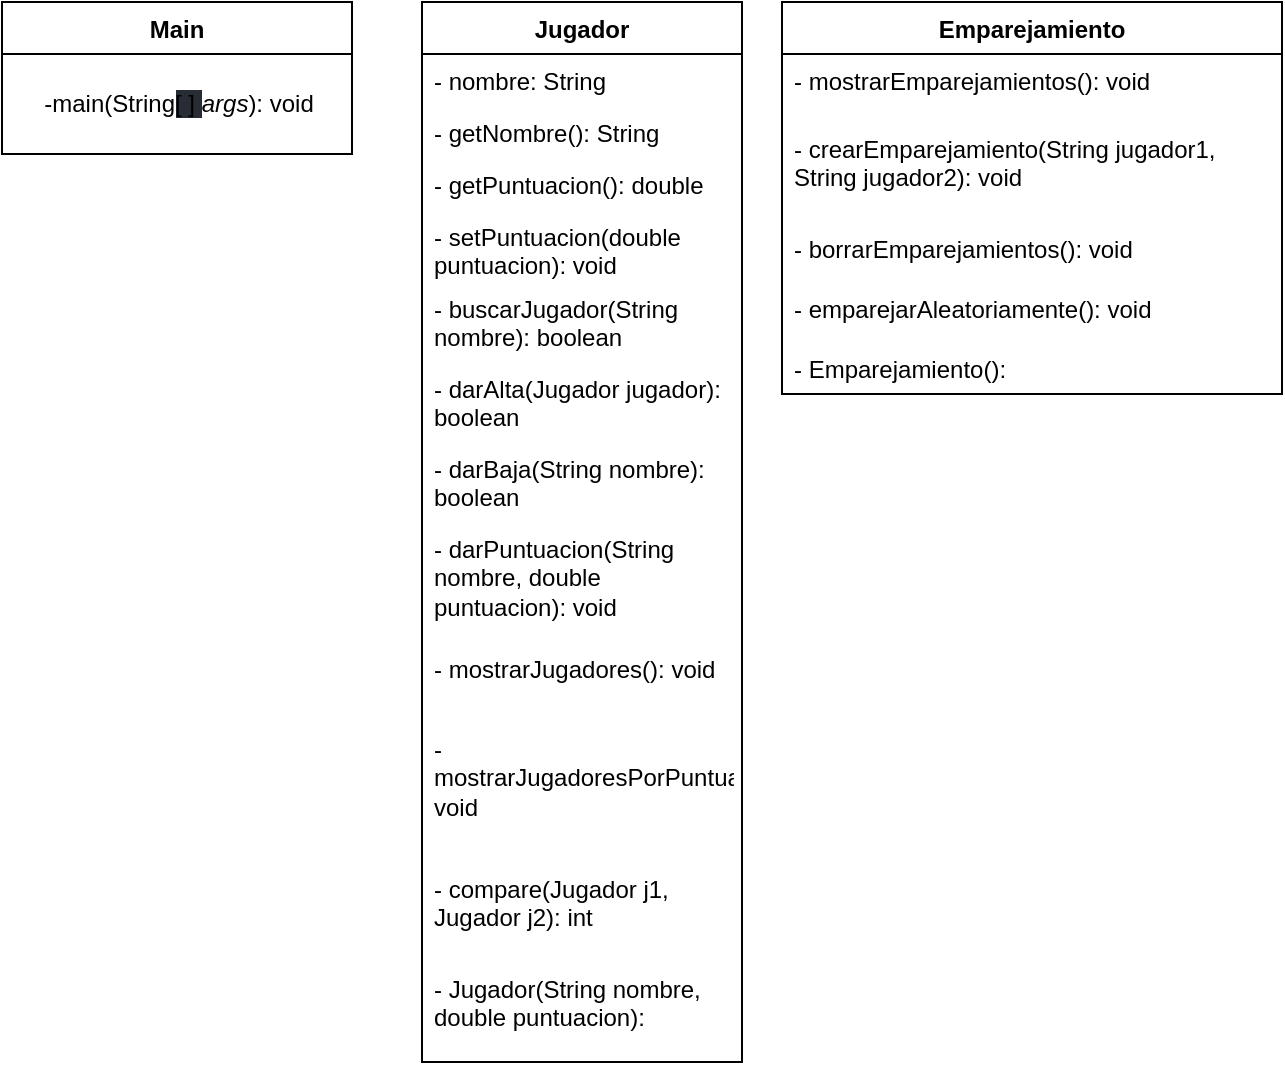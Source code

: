 <mxfile>
    <diagram name="Página-1" id="bS55A9_ovIKY-Wd1ajT8">
        <mxGraphModel dx="1386" dy="779" grid="1" gridSize="10" guides="1" tooltips="1" connect="1" arrows="1" fold="1" page="1" pageScale="1" pageWidth="827" pageHeight="1169" math="0" shadow="0">
            <root>
                <mxCell id="0"/>
                <mxCell id="1" parent="0"/>
                <mxCell id="ljHHKFZJiycTz36-ZPhy-1" value="Main" style="swimlane;fontStyle=1;align=center;verticalAlign=top;childLayout=stackLayout;horizontal=1;startSize=26;horizontalStack=0;resizeParent=1;resizeParentMax=0;resizeLast=0;collapsible=1;marginBottom=0;whiteSpace=wrap;html=1;" parent="1" vertex="1">
                    <mxGeometry x="40" y="80" width="175" height="76" as="geometry"/>
                </mxCell>
                <mxCell id="18" value="&lt;p&gt;-main(&lt;font style=&quot;font-size: 12px;&quot;&gt;String&lt;span style=&quot;background-color: rgb(40, 44, 52);&quot;&gt;[ ] &lt;/span&gt;&lt;span style=&quot;font-style: italic;&quot;&gt;args&lt;/span&gt;&lt;/font&gt;&lt;span style=&quot;background-color: initial;&quot;&gt;): void&lt;/span&gt;&lt;/p&gt;" style="text;html=1;align=center;verticalAlign=middle;resizable=0;points=[];autosize=1;strokeColor=none;fillColor=none;" vertex="1" parent="ljHHKFZJiycTz36-ZPhy-1">
                    <mxGeometry y="26" width="175" height="50" as="geometry"/>
                </mxCell>
                <mxCell id="ljHHKFZJiycTz36-ZPhy-3" value="Jugador" style="swimlane;fontStyle=1;align=center;verticalAlign=top;childLayout=stackLayout;horizontal=1;startSize=26;horizontalStack=0;resizeParent=1;resizeParentMax=0;resizeLast=0;collapsible=1;marginBottom=0;whiteSpace=wrap;html=1;" parent="1" vertex="1">
                    <mxGeometry x="250" y="80" width="160" height="530" as="geometry"/>
                </mxCell>
                <mxCell id="ljHHKFZJiycTz36-ZPhy-4" value="- nombre: String" style="text;strokeColor=none;fillColor=none;align=left;verticalAlign=top;spacingLeft=4;spacingRight=4;overflow=hidden;rotatable=0;points=[[0,0.5],[1,0.5]];portConstraint=eastwest;whiteSpace=wrap;html=1;" parent="ljHHKFZJiycTz36-ZPhy-3" vertex="1">
                    <mxGeometry y="26" width="160" height="26" as="geometry"/>
                </mxCell>
                <mxCell id="ljHHKFZJiycTz36-ZPhy-5" value="- getNombre(): String" style="text;strokeColor=none;fillColor=none;align=left;verticalAlign=top;spacingLeft=4;spacingRight=4;overflow=hidden;rotatable=0;points=[[0,0.5],[1,0.5]];portConstraint=eastwest;whiteSpace=wrap;html=1;" parent="ljHHKFZJiycTz36-ZPhy-3" vertex="1">
                    <mxGeometry y="52" width="160" height="26" as="geometry"/>
                </mxCell>
                <mxCell id="ljHHKFZJiycTz36-ZPhy-6" value="- getPuntuacion(): double" style="text;strokeColor=none;fillColor=none;align=left;verticalAlign=top;spacingLeft=4;spacingRight=4;overflow=hidden;rotatable=0;points=[[0,0.5],[1,0.5]];portConstraint=eastwest;whiteSpace=wrap;html=1;" parent="ljHHKFZJiycTz36-ZPhy-3" vertex="1">
                    <mxGeometry y="78" width="160" height="26" as="geometry"/>
                </mxCell>
                <mxCell id="ljHHKFZJiycTz36-ZPhy-7" value="- setPuntuacion(double puntuacion): void" style="text;strokeColor=none;fillColor=none;align=left;verticalAlign=top;spacingLeft=4;spacingRight=4;overflow=hidden;rotatable=0;points=[[0,0.5],[1,0.5]];portConstraint=eastwest;whiteSpace=wrap;html=1;" parent="ljHHKFZJiycTz36-ZPhy-3" vertex="1">
                    <mxGeometry y="104" width="160" height="36" as="geometry"/>
                </mxCell>
                <mxCell id="ljHHKFZJiycTz36-ZPhy-8" value="- buscarJugador(String nombre): boolean" style="text;strokeColor=none;fillColor=none;align=left;verticalAlign=top;spacingLeft=4;spacingRight=4;overflow=hidden;rotatable=0;points=[[0,0.5],[1,0.5]];portConstraint=eastwest;whiteSpace=wrap;html=1;" parent="ljHHKFZJiycTz36-ZPhy-3" vertex="1">
                    <mxGeometry y="140" width="160" height="40" as="geometry"/>
                </mxCell>
                <mxCell id="ljHHKFZJiycTz36-ZPhy-9" value="- darAlta(Jugador jugador): boolean" style="text;strokeColor=none;fillColor=none;align=left;verticalAlign=top;spacingLeft=4;spacingRight=4;overflow=hidden;rotatable=0;points=[[0,0.5],[1,0.5]];portConstraint=eastwest;whiteSpace=wrap;html=1;" parent="ljHHKFZJiycTz36-ZPhy-3" vertex="1">
                    <mxGeometry y="180" width="160" height="40" as="geometry"/>
                </mxCell>
                <mxCell id="ljHHKFZJiycTz36-ZPhy-10" value="- darBaja(String nombre): boolean" style="text;strokeColor=none;fillColor=none;align=left;verticalAlign=top;spacingLeft=4;spacingRight=4;overflow=hidden;rotatable=0;points=[[0,0.5],[1,0.5]];portConstraint=eastwest;whiteSpace=wrap;html=1;" parent="ljHHKFZJiycTz36-ZPhy-3" vertex="1">
                    <mxGeometry y="220" width="160" height="40" as="geometry"/>
                </mxCell>
                <mxCell id="ljHHKFZJiycTz36-ZPhy-11" value="- darPuntuacion(String nombre, double puntuacion): void" style="text;strokeColor=none;fillColor=none;align=left;verticalAlign=top;spacingLeft=4;spacingRight=4;overflow=hidden;rotatable=0;points=[[0,0.5],[1,0.5]];portConstraint=eastwest;whiteSpace=wrap;html=1;" parent="ljHHKFZJiycTz36-ZPhy-3" vertex="1">
                    <mxGeometry y="260" width="160" height="60" as="geometry"/>
                </mxCell>
                <mxCell id="ljHHKFZJiycTz36-ZPhy-12" value="- mostrarJugadores(): void" style="text;strokeColor=none;fillColor=none;align=left;verticalAlign=top;spacingLeft=4;spacingRight=4;overflow=hidden;rotatable=0;points=[[0,0.5],[1,0.5]];portConstraint=eastwest;whiteSpace=wrap;html=1;" parent="ljHHKFZJiycTz36-ZPhy-3" vertex="1">
                    <mxGeometry y="320" width="160" height="40" as="geometry"/>
                </mxCell>
                <mxCell id="ljHHKFZJiycTz36-ZPhy-13" value="- mostrarJugadoresPorPuntuacion(): void" style="text;strokeColor=none;fillColor=none;align=left;verticalAlign=top;spacingLeft=4;spacingRight=4;overflow=hidden;rotatable=0;points=[[0,0.5],[1,0.5]];portConstraint=eastwest;whiteSpace=wrap;html=1;" parent="ljHHKFZJiycTz36-ZPhy-3" vertex="1">
                    <mxGeometry y="360" width="160" height="70" as="geometry"/>
                </mxCell>
                <mxCell id="ljHHKFZJiycTz36-ZPhy-14" value="- compare(Jugador j1, Jugador j2): int" style="text;strokeColor=none;fillColor=none;align=left;verticalAlign=top;spacingLeft=4;spacingRight=4;overflow=hidden;rotatable=0;points=[[0,0.5],[1,0.5]];portConstraint=eastwest;whiteSpace=wrap;html=1;" parent="ljHHKFZJiycTz36-ZPhy-3" vertex="1">
                    <mxGeometry y="430" width="160" height="50" as="geometry"/>
                </mxCell>
                <mxCell id="ljHHKFZJiycTz36-ZPhy-15" value="- Jugador(String nombre, double puntuacion): " style="text;strokeColor=none;fillColor=none;align=left;verticalAlign=top;spacingLeft=4;spacingRight=4;overflow=hidden;rotatable=0;points=[[0,0.5],[1,0.5]];portConstraint=eastwest;whiteSpace=wrap;html=1;" parent="ljHHKFZJiycTz36-ZPhy-3" vertex="1">
                    <mxGeometry y="480" width="160" height="50" as="geometry"/>
                </mxCell>
                <mxCell id="12" value="Emparejamiento" style="swimlane;fontStyle=1;align=center;verticalAlign=top;childLayout=stackLayout;horizontal=1;startSize=26;horizontalStack=0;resizeParent=1;resizeParentMax=0;resizeLast=0;collapsible=1;marginBottom=0;whiteSpace=wrap;html=1;" vertex="1" parent="1">
                    <mxGeometry x="430" y="80" width="250" height="196" as="geometry"/>
                </mxCell>
                <mxCell id="13" value="- mostrarEmparejamientos(): void" style="text;strokeColor=none;fillColor=none;align=left;verticalAlign=top;spacingLeft=4;spacingRight=4;overflow=hidden;rotatable=0;points=[[0,0.5],[1,0.5]];portConstraint=eastwest;whiteSpace=wrap;html=1;" vertex="1" parent="12">
                    <mxGeometry y="26" width="250" height="34" as="geometry"/>
                </mxCell>
                <mxCell id="14" value="- crearEmparejamiento(String jugador1, String jugador2): void" style="text;strokeColor=none;fillColor=none;align=left;verticalAlign=top;spacingLeft=4;spacingRight=4;overflow=hidden;rotatable=0;points=[[0,0.5],[1,0.5]];portConstraint=eastwest;whiteSpace=wrap;html=1;" vertex="1" parent="12">
                    <mxGeometry y="60" width="250" height="50" as="geometry"/>
                </mxCell>
                <mxCell id="15" value="- borrarEmparejamientos(): void" style="text;strokeColor=none;fillColor=none;align=left;verticalAlign=top;spacingLeft=4;spacingRight=4;overflow=hidden;rotatable=0;points=[[0,0.5],[1,0.5]];portConstraint=eastwest;whiteSpace=wrap;html=1;" vertex="1" parent="12">
                    <mxGeometry y="110" width="250" height="30" as="geometry"/>
                </mxCell>
                <mxCell id="16" value="- emparejarAleatoriamente(): void" style="text;strokeColor=none;fillColor=none;align=left;verticalAlign=top;spacingLeft=4;spacingRight=4;overflow=hidden;rotatable=0;points=[[0,0.5],[1,0.5]];portConstraint=eastwest;whiteSpace=wrap;html=1;" vertex="1" parent="12">
                    <mxGeometry y="140" width="250" height="30" as="geometry"/>
                </mxCell>
                <mxCell id="17" value="- Emparejamiento(): " style="text;strokeColor=none;fillColor=none;align=left;verticalAlign=top;spacingLeft=4;spacingRight=4;overflow=hidden;rotatable=0;points=[[0,0.5],[1,0.5]];portConstraint=eastwest;whiteSpace=wrap;html=1;" vertex="1" parent="12">
                    <mxGeometry y="170" width="250" height="26" as="geometry"/>
                </mxCell>
            </root>
        </mxGraphModel>
    </diagram>
</mxfile>